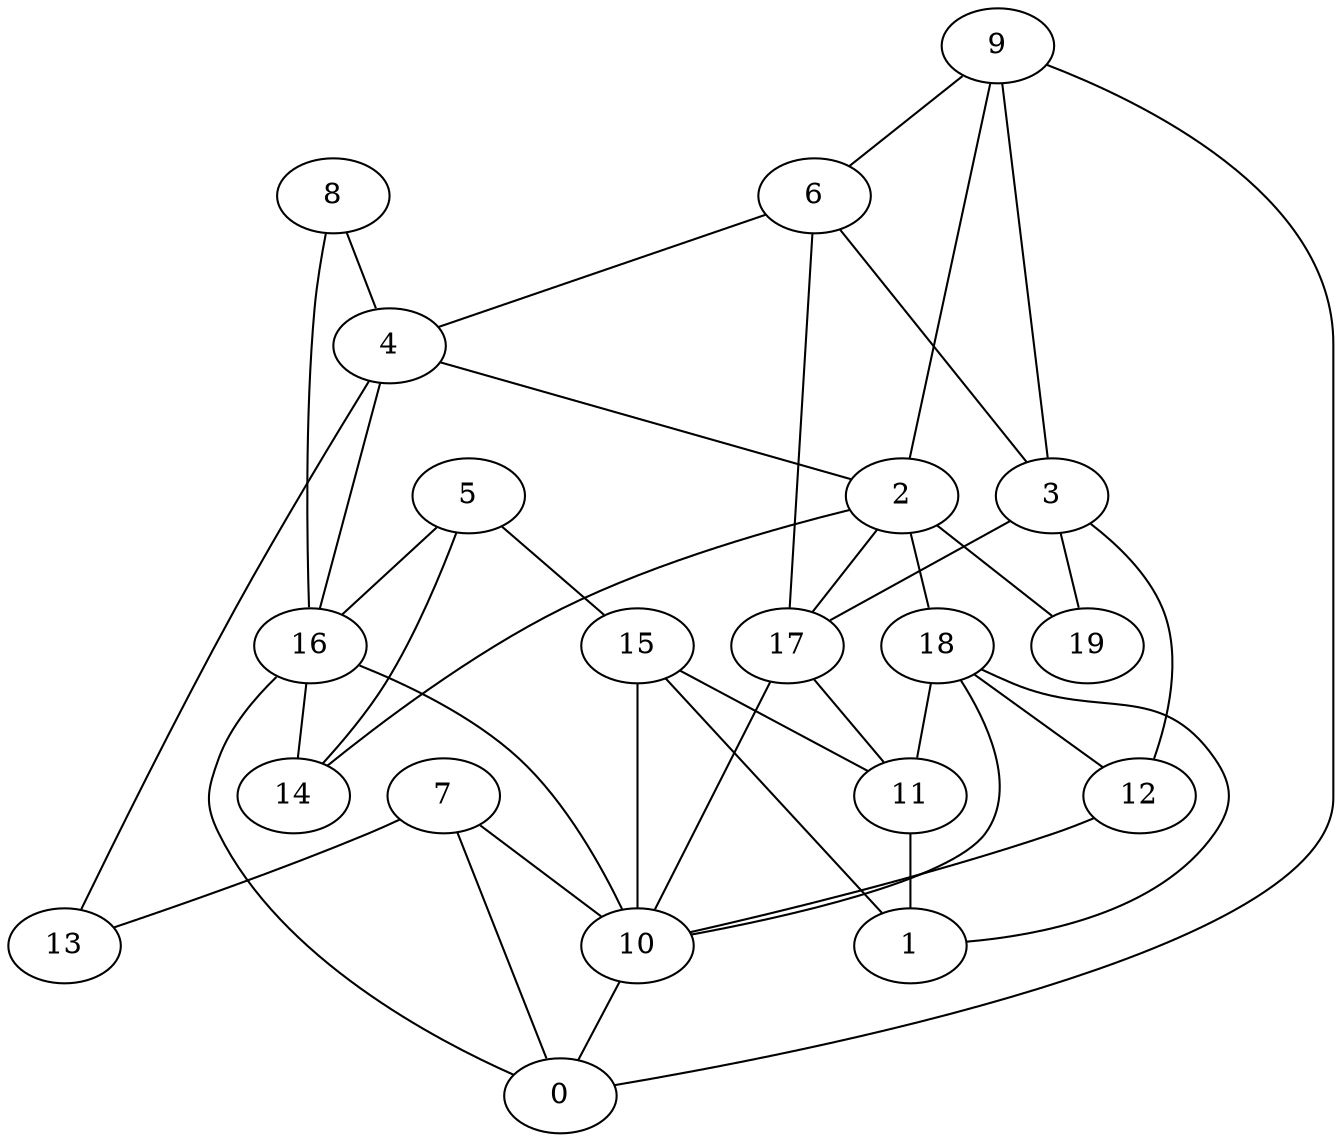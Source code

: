 digraph GG_graph {

subgraph G_graph {
edge [color = black]
"2" -> "17" [dir = none]
"2" -> "18" [dir = none]
"2" -> "19" [dir = none]
"12" -> "10" [dir = none]
"4" -> "13" [dir = none]
"4" -> "2" [dir = none]
"4" -> "16" [dir = none]
"3" -> "19" [dir = none]
"3" -> "12" [dir = none]
"16" -> "14" [dir = none]
"16" -> "0" [dir = none]
"16" -> "10" [dir = none]
"8" -> "4" [dir = none]
"8" -> "16" [dir = none]
"6" -> "4" [dir = none]
"6" -> "17" [dir = none]
"6" -> "3" [dir = none]
"5" -> "15" [dir = none]
"5" -> "16" [dir = none]
"5" -> "14" [dir = none]
"18" -> "1" [dir = none]
"18" -> "10" [dir = none]
"18" -> "12" [dir = none]
"18" -> "11" [dir = none]
"11" -> "1" [dir = none]
"9" -> "3" [dir = none]
"9" -> "0" [dir = none]
"9" -> "2" [dir = none]
"9" -> "6" [dir = none]
"10" -> "0" [dir = none]
"15" -> "1" [dir = none]
"15" -> "11" [dir = none]
"15" -> "10" [dir = none]
"17" -> "11" [dir = none]
"17" -> "10" [dir = none]
"7" -> "0" [dir = none]
"7" -> "10" [dir = none]
"7" -> "13" [dir = none]
"3" -> "17" [dir = none]
"2" -> "14" [dir = none]
}

}
